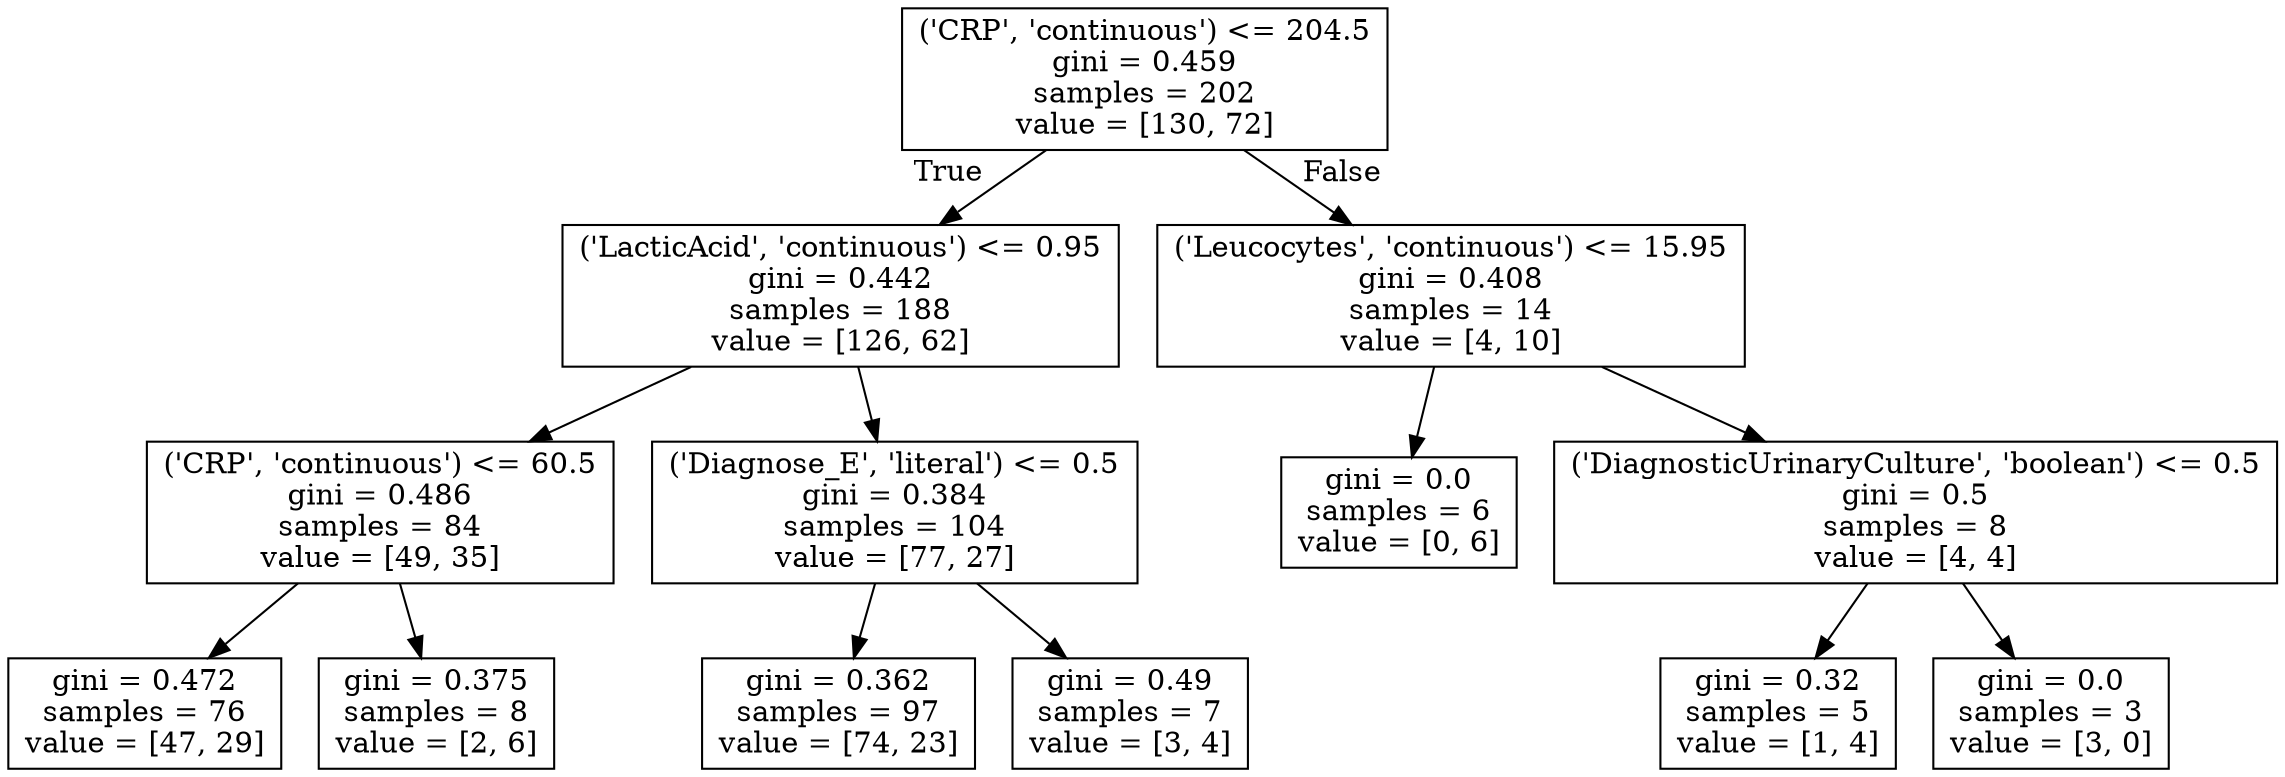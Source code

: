 digraph Tree {
node [shape=box] ;
0 [label="('CRP', 'continuous') <= 204.5\ngini = 0.459\nsamples = 202\nvalue = [130, 72]"] ;
1 [label="('LacticAcid', 'continuous') <= 0.95\ngini = 0.442\nsamples = 188\nvalue = [126, 62]"] ;
0 -> 1 [labeldistance=2.5, labelangle=45, headlabel="True"] ;
2 [label="('CRP', 'continuous') <= 60.5\ngini = 0.486\nsamples = 84\nvalue = [49, 35]"] ;
1 -> 2 ;
3 [label="gini = 0.472\nsamples = 76\nvalue = [47, 29]"] ;
2 -> 3 ;
4 [label="gini = 0.375\nsamples = 8\nvalue = [2, 6]"] ;
2 -> 4 ;
5 [label="('Diagnose_E', 'literal') <= 0.5\ngini = 0.384\nsamples = 104\nvalue = [77, 27]"] ;
1 -> 5 ;
6 [label="gini = 0.362\nsamples = 97\nvalue = [74, 23]"] ;
5 -> 6 ;
7 [label="gini = 0.49\nsamples = 7\nvalue = [3, 4]"] ;
5 -> 7 ;
8 [label="('Leucocytes', 'continuous') <= 15.95\ngini = 0.408\nsamples = 14\nvalue = [4, 10]"] ;
0 -> 8 [labeldistance=2.5, labelangle=-45, headlabel="False"] ;
9 [label="gini = 0.0\nsamples = 6\nvalue = [0, 6]"] ;
8 -> 9 ;
10 [label="('DiagnosticUrinaryCulture', 'boolean') <= 0.5\ngini = 0.5\nsamples = 8\nvalue = [4, 4]"] ;
8 -> 10 ;
11 [label="gini = 0.32\nsamples = 5\nvalue = [1, 4]"] ;
10 -> 11 ;
12 [label="gini = 0.0\nsamples = 3\nvalue = [3, 0]"] ;
10 -> 12 ;
}